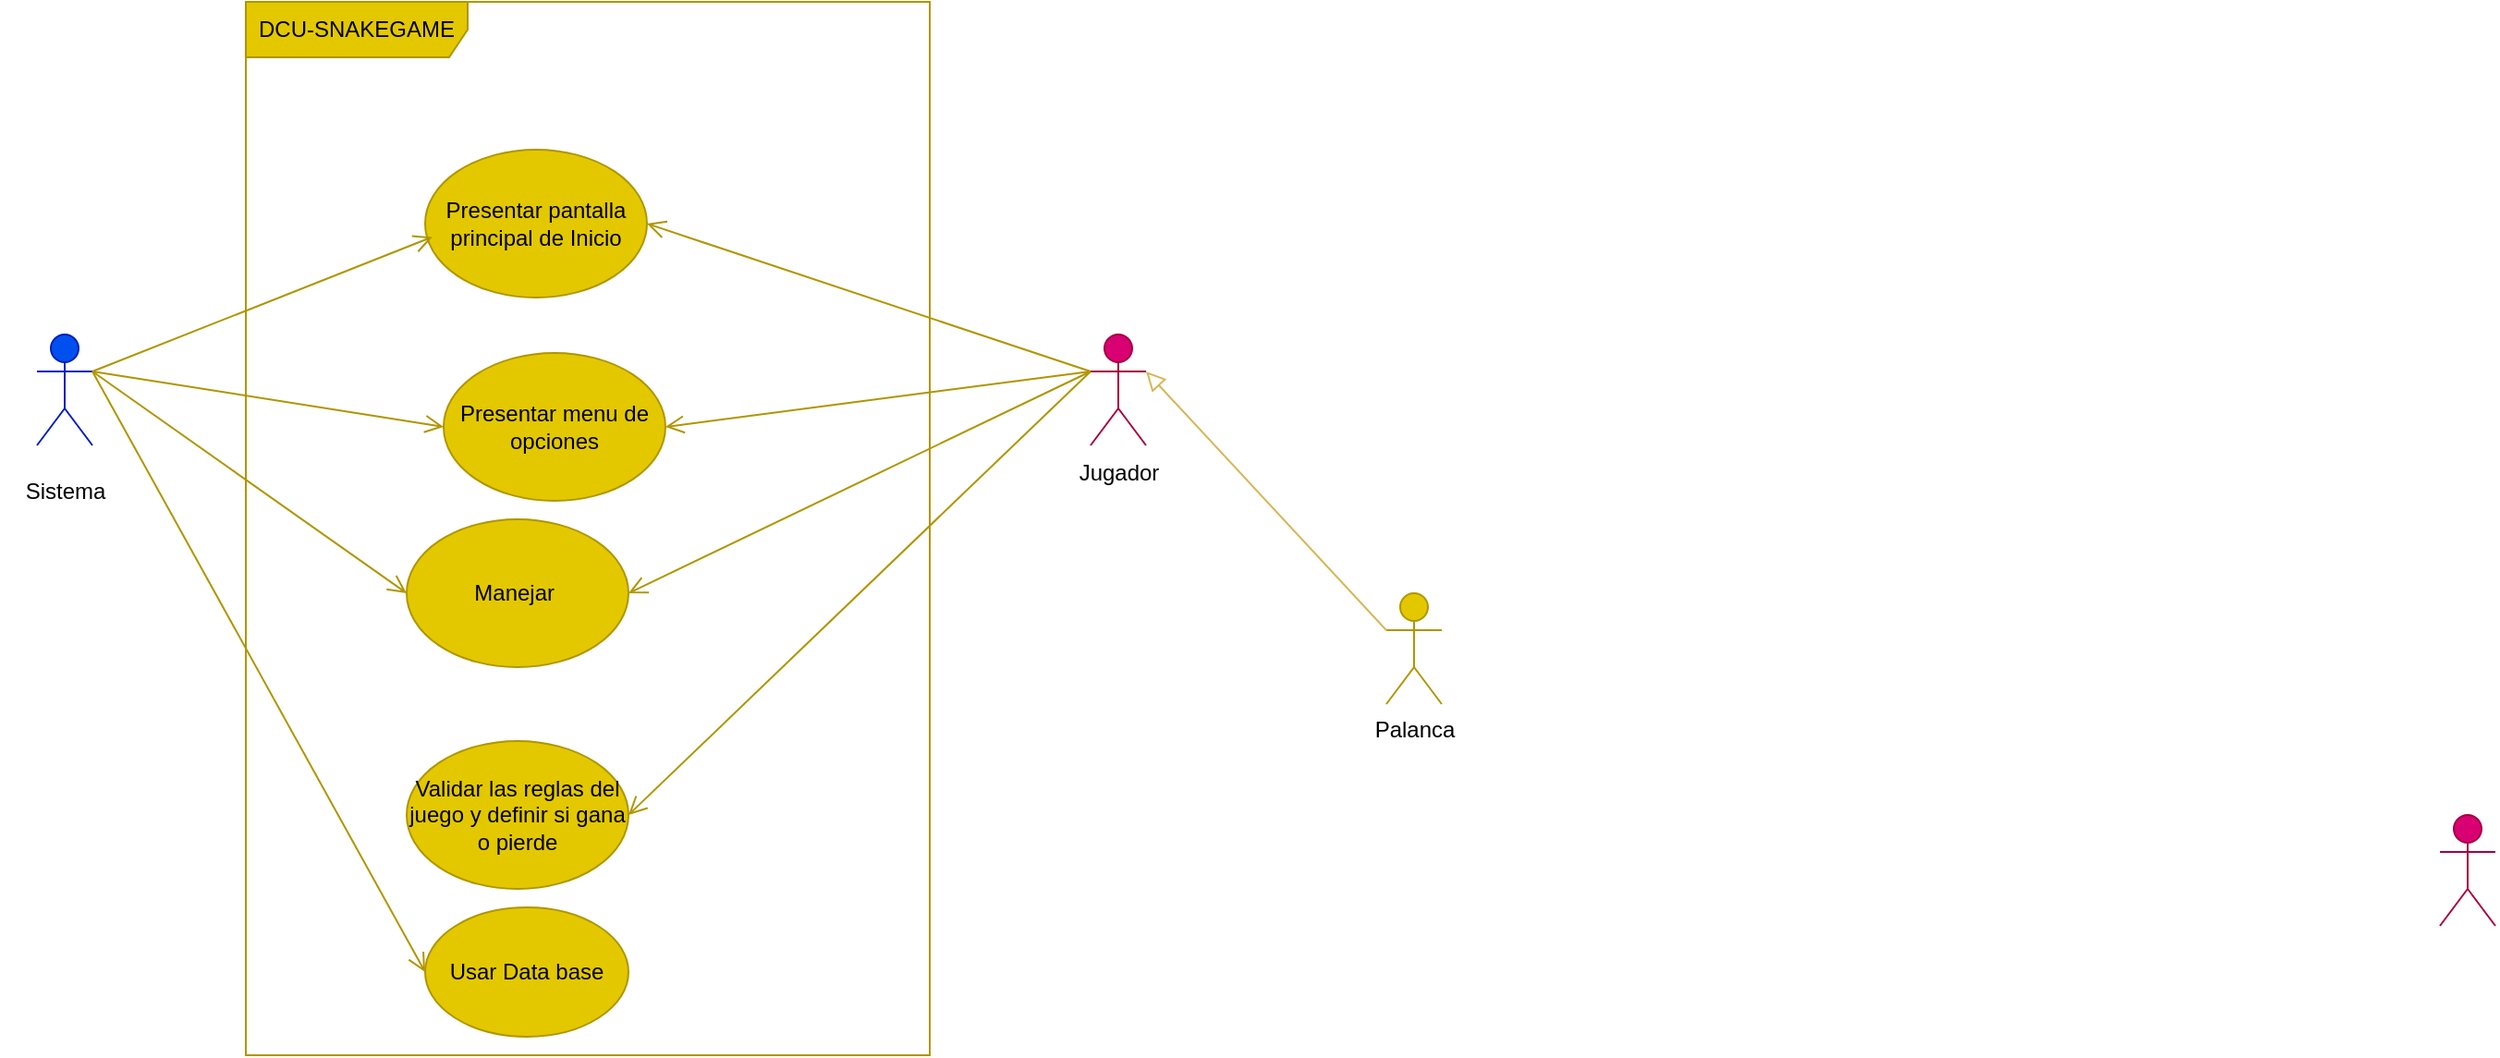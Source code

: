 <mxfile>
    <diagram id="Av0UpTnuLvU2TE0OC0_o" name="Page-1">
        <mxGraphModel dx="1069" dy="660" grid="1" gridSize="10" guides="1" tooltips="1" connect="1" arrows="1" fold="1" page="1" pageScale="1" pageWidth="1100" pageHeight="850" math="0" shadow="0">
            <root>
                <mxCell id="0"/>
                <mxCell id="1" parent="0"/>
                <mxCell id="15" value="DCU-SNAKEGAME" style="shape=umlFrame;whiteSpace=wrap;html=1;width=120;height=30;boundedLbl=1;verticalAlign=middle;align=left;spacingLeft=5;fillColor=#e3c800;fontColor=#000000;strokeColor=#B09500;" parent="1" vertex="1">
                    <mxGeometry x="253" width="370" height="570" as="geometry"/>
                </mxCell>
                <mxCell id="2" value="Jugador" style="shape=umlActor;verticalLabelPosition=bottom;verticalAlign=top;html=1;outlineConnect=0;fillColor=#0050ef;fontColor=#ffffff;strokeColor=#001DBC;" parent="1" vertex="1">
                    <mxGeometry x="140" y="180" width="30" height="60" as="geometry"/>
                </mxCell>
                <mxCell id="3" value="Juego" style="shape=umlActor;verticalLabelPosition=bottom;verticalAlign=top;html=1;outlineConnect=0;fillColor=#d80073;fontColor=#ffffff;strokeColor=#A50040;" parent="1" vertex="1">
                    <mxGeometry x="710" y="180" width="30" height="60" as="geometry"/>
                </mxCell>
                <mxCell id="4" value="Validar las reglas del juego y definir si gana o pierde" style="ellipse;whiteSpace=wrap;html=1;fillColor=#e3c800;fontColor=#000000;strokeColor=#B09500;" parent="1" vertex="1">
                    <mxGeometry x="340" y="400" width="120" height="80" as="geometry"/>
                </mxCell>
                <mxCell id="5" value="Presentar menu de opciones" style="ellipse;whiteSpace=wrap;html=1;fillColor=#e3c800;fontColor=#000000;strokeColor=#B09500;" parent="1" vertex="1">
                    <mxGeometry x="360" y="190" width="120" height="80" as="geometry"/>
                </mxCell>
                <mxCell id="6" value="Manejar&amp;nbsp;" style="ellipse;whiteSpace=wrap;html=1;fillColor=#e3c800;fontColor=#000000;strokeColor=#B09500;" parent="1" vertex="1">
                    <mxGeometry x="340" y="280" width="120" height="80" as="geometry"/>
                </mxCell>
                <mxCell id="9" value="" style="endArrow=open;startArrow=none;endFill=0;startFill=0;endSize=8;html=1;verticalAlign=bottom;labelBackgroundColor=none;strokeWidth=1;exitX=1;exitY=0.333;exitDx=0;exitDy=0;exitPerimeter=0;entryX=0;entryY=0.5;entryDx=0;entryDy=0;fillColor=#e3c800;strokeColor=#B09500;" parent="1" source="2" target="5" edge="1">
                    <mxGeometry width="160" relative="1" as="geometry">
                        <mxPoint x="180.0" y="210" as="sourcePoint"/>
                        <mxPoint x="350" y="140" as="targetPoint"/>
                    </mxGeometry>
                </mxCell>
                <mxCell id="10" value="" style="endArrow=open;startArrow=none;endFill=0;startFill=0;endSize=8;html=1;verticalAlign=bottom;labelBackgroundColor=none;strokeWidth=1;entryX=0;entryY=0.5;entryDx=0;entryDy=0;exitX=1;exitY=0.333;exitDx=0;exitDy=0;exitPerimeter=0;fillColor=#e3c800;strokeColor=#B09500;" parent="1" source="2" target="6" edge="1">
                    <mxGeometry width="160" relative="1" as="geometry">
                        <mxPoint x="220" y="100" as="sourcePoint"/>
                        <mxPoint x="360" y="150" as="targetPoint"/>
                    </mxGeometry>
                </mxCell>
                <mxCell id="12" value="" style="endArrow=open;startArrow=none;endFill=0;startFill=0;endSize=8;html=1;verticalAlign=bottom;labelBackgroundColor=none;strokeWidth=1;exitX=0;exitY=0.333;exitDx=0;exitDy=0;exitPerimeter=0;entryX=1;entryY=0.5;entryDx=0;entryDy=0;fillColor=#e3c800;strokeColor=#B09500;" parent="1" source="3" target="5" edge="1">
                    <mxGeometry width="160" relative="1" as="geometry">
                        <mxPoint x="210.0" y="240" as="sourcePoint"/>
                        <mxPoint x="380" y="170" as="targetPoint"/>
                    </mxGeometry>
                </mxCell>
                <mxCell id="14" value="" style="endArrow=open;startArrow=none;endFill=0;startFill=0;endSize=8;html=1;verticalAlign=bottom;labelBackgroundColor=none;strokeWidth=1;entryX=1;entryY=0.5;entryDx=0;entryDy=0;exitX=0;exitY=0.333;exitDx=0;exitDy=0;exitPerimeter=0;fillColor=#e3c800;strokeColor=#B09500;" parent="1" source="3" target="4" edge="1">
                    <mxGeometry width="160" relative="1" as="geometry">
                        <mxPoint x="700" y="200" as="sourcePoint"/>
                        <mxPoint x="400" y="190" as="targetPoint"/>
                    </mxGeometry>
                </mxCell>
                <mxCell id="16" value="Palanca" style="shape=umlActor;verticalLabelPosition=bottom;verticalAlign=top;html=1;outlineConnect=0;fillColor=#e3c800;fontColor=#000000;strokeColor=#B09500;" parent="1" vertex="1">
                    <mxGeometry x="870" y="320" width="30" height="60" as="geometry"/>
                </mxCell>
                <mxCell id="17" value="" style="endArrow=block;startArrow=none;endFill=0;startFill=0;endSize=8;html=1;verticalAlign=bottom;labelBackgroundColor=none;rounded=0;sourcePerimeterSpacing=8;targetPerimeterSpacing=8;curved=1;exitX=0;exitY=0.333;exitDx=0;exitDy=0;exitPerimeter=0;fillColor=#fff2cc;strokeColor=#d6b656;entryX=1;entryY=0.333;entryDx=0;entryDy=0;entryPerimeter=0;" parent="1" source="16" target="3" edge="1">
                    <mxGeometry width="160" relative="1" as="geometry">
                        <mxPoint x="878" y="325.44" as="sourcePoint"/>
                        <mxPoint x="790" y="219.999" as="targetPoint"/>
                    </mxGeometry>
                </mxCell>
                <mxCell id="18" value="&lt;div style=&quot;&quot;&gt;Presentar pantalla principal de Inicio&lt;/div&gt;" style="ellipse;whiteSpace=wrap;html=1;fillColor=#e3c800;fontColor=#000000;strokeColor=#B09500;align=center;" parent="1" vertex="1">
                    <mxGeometry x="350" y="80" width="120" height="80" as="geometry"/>
                </mxCell>
                <mxCell id="19" value="" style="endArrow=open;startArrow=none;endFill=0;startFill=0;endSize=8;html=1;verticalAlign=bottom;labelBackgroundColor=none;strokeWidth=1;entryX=0.033;entryY=0.59;entryDx=0;entryDy=0;fillColor=#e3c800;strokeColor=#B09500;entryPerimeter=0;" parent="1" target="18" edge="1">
                    <mxGeometry width="160" relative="1" as="geometry">
                        <mxPoint x="170" y="200" as="sourcePoint"/>
                        <mxPoint x="350" y="140" as="targetPoint"/>
                    </mxGeometry>
                </mxCell>
                <mxCell id="20" value="" style="endArrow=open;startArrow=none;endFill=0;startFill=0;endSize=8;html=1;verticalAlign=bottom;labelBackgroundColor=none;strokeWidth=1;fillColor=#e3c800;strokeColor=#B09500;entryX=1;entryY=0.5;entryDx=0;entryDy=0;" parent="1" edge="1" target="18">
                    <mxGeometry width="160" relative="1" as="geometry">
                        <mxPoint x="710" y="200" as="sourcePoint"/>
                        <mxPoint x="470" y="60" as="targetPoint"/>
                    </mxGeometry>
                </mxCell>
                <mxCell id="21" value="" style="endArrow=open;startArrow=none;endFill=0;startFill=0;endSize=8;html=1;verticalAlign=bottom;labelBackgroundColor=none;strokeWidth=1;entryX=1;entryY=0.5;entryDx=0;entryDy=0;fillColor=#e3c800;strokeColor=#B09500;" parent="1" edge="1">
                    <mxGeometry width="160" relative="1" as="geometry">
                        <mxPoint x="710" y="200" as="sourcePoint"/>
                        <mxPoint x="460" y="320" as="targetPoint"/>
                    </mxGeometry>
                </mxCell>
                <mxCell id="22" value="Usar Data base" style="ellipse;whiteSpace=wrap;html=1;fillColor=#e3c800;fontColor=#000000;strokeColor=#B09500;" parent="1" vertex="1">
                    <mxGeometry x="350" y="490" width="110" height="70" as="geometry"/>
                </mxCell>
                <mxCell id="23" value="" style="endArrow=open;startArrow=none;endFill=0;startFill=0;endSize=8;html=1;verticalAlign=bottom;labelBackgroundColor=none;strokeWidth=1;exitX=1;exitY=0.333;exitDx=0;exitDy=0;exitPerimeter=0;fillColor=#e3c800;strokeColor=#B09500;entryX=0;entryY=0.5;entryDx=0;entryDy=0;" parent="1" target="22" edge="1">
                    <mxGeometry width="160" relative="1" as="geometry">
                        <mxPoint x="170" y="200" as="sourcePoint"/>
                        <mxPoint x="350" y="340" as="targetPoint"/>
                    </mxGeometry>
                </mxCell>
                <mxCell id="24" value="Juego" style="shape=umlActor;verticalLabelPosition=bottom;verticalAlign=top;html=1;outlineConnect=0;fillColor=#d80073;fontColor=#ffffff;strokeColor=#A50040;" parent="1" vertex="1">
                    <mxGeometry x="1440" y="440" width="30" height="60" as="geometry"/>
                </mxCell>
                <mxCell id="25" value="Jugador" style="text;html=1;align=center;verticalAlign=middle;resizable=0;points=[];autosize=1;strokeColor=none;fillColor=none;" parent="1" vertex="1">
                    <mxGeometry x="690" y="240" width="70" height="30" as="geometry"/>
                </mxCell>
                <mxCell id="27" value="Sistema" style="text;html=1;align=center;verticalAlign=middle;resizable=0;points=[];autosize=1;strokeColor=none;fillColor=none;" parent="1" vertex="1">
                    <mxGeometry x="120" y="250" width="70" height="30" as="geometry"/>
                </mxCell>
            </root>
        </mxGraphModel>
    </diagram>
</mxfile>